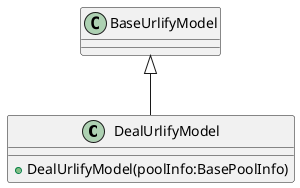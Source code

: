 @startuml
class DealUrlifyModel {
    + DealUrlifyModel(poolInfo:BasePoolInfo)
}
BaseUrlifyModel <|-- DealUrlifyModel
@enduml

